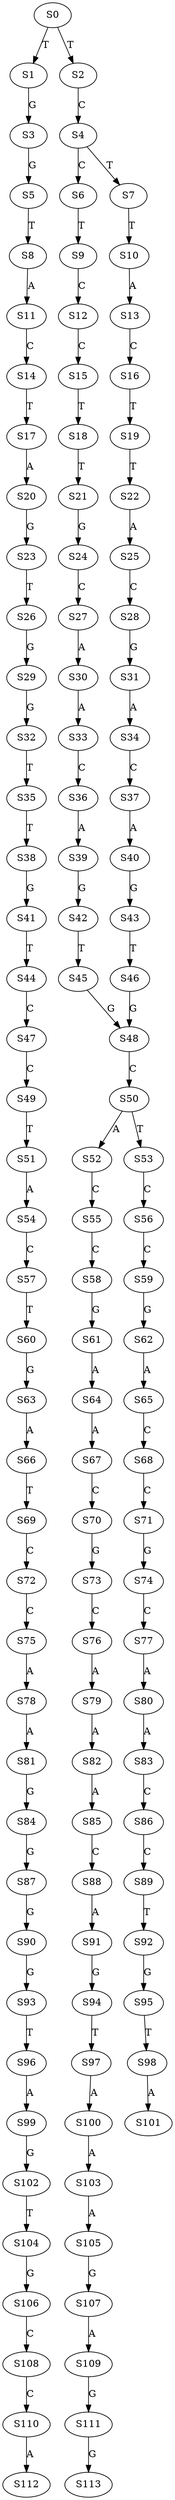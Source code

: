 strict digraph  {
	S0 -> S1 [ label = T ];
	S0 -> S2 [ label = T ];
	S1 -> S3 [ label = G ];
	S2 -> S4 [ label = C ];
	S3 -> S5 [ label = G ];
	S4 -> S6 [ label = C ];
	S4 -> S7 [ label = T ];
	S5 -> S8 [ label = T ];
	S6 -> S9 [ label = T ];
	S7 -> S10 [ label = T ];
	S8 -> S11 [ label = A ];
	S9 -> S12 [ label = C ];
	S10 -> S13 [ label = A ];
	S11 -> S14 [ label = C ];
	S12 -> S15 [ label = C ];
	S13 -> S16 [ label = C ];
	S14 -> S17 [ label = T ];
	S15 -> S18 [ label = T ];
	S16 -> S19 [ label = T ];
	S17 -> S20 [ label = A ];
	S18 -> S21 [ label = T ];
	S19 -> S22 [ label = T ];
	S20 -> S23 [ label = G ];
	S21 -> S24 [ label = G ];
	S22 -> S25 [ label = A ];
	S23 -> S26 [ label = T ];
	S24 -> S27 [ label = C ];
	S25 -> S28 [ label = C ];
	S26 -> S29 [ label = G ];
	S27 -> S30 [ label = A ];
	S28 -> S31 [ label = G ];
	S29 -> S32 [ label = G ];
	S30 -> S33 [ label = A ];
	S31 -> S34 [ label = A ];
	S32 -> S35 [ label = T ];
	S33 -> S36 [ label = C ];
	S34 -> S37 [ label = C ];
	S35 -> S38 [ label = T ];
	S36 -> S39 [ label = A ];
	S37 -> S40 [ label = A ];
	S38 -> S41 [ label = G ];
	S39 -> S42 [ label = G ];
	S40 -> S43 [ label = G ];
	S41 -> S44 [ label = T ];
	S42 -> S45 [ label = T ];
	S43 -> S46 [ label = T ];
	S44 -> S47 [ label = C ];
	S45 -> S48 [ label = G ];
	S46 -> S48 [ label = G ];
	S47 -> S49 [ label = C ];
	S48 -> S50 [ label = C ];
	S49 -> S51 [ label = T ];
	S50 -> S52 [ label = A ];
	S50 -> S53 [ label = T ];
	S51 -> S54 [ label = A ];
	S52 -> S55 [ label = C ];
	S53 -> S56 [ label = C ];
	S54 -> S57 [ label = C ];
	S55 -> S58 [ label = C ];
	S56 -> S59 [ label = C ];
	S57 -> S60 [ label = T ];
	S58 -> S61 [ label = G ];
	S59 -> S62 [ label = G ];
	S60 -> S63 [ label = G ];
	S61 -> S64 [ label = A ];
	S62 -> S65 [ label = A ];
	S63 -> S66 [ label = A ];
	S64 -> S67 [ label = A ];
	S65 -> S68 [ label = C ];
	S66 -> S69 [ label = T ];
	S67 -> S70 [ label = C ];
	S68 -> S71 [ label = C ];
	S69 -> S72 [ label = C ];
	S70 -> S73 [ label = G ];
	S71 -> S74 [ label = G ];
	S72 -> S75 [ label = C ];
	S73 -> S76 [ label = C ];
	S74 -> S77 [ label = C ];
	S75 -> S78 [ label = A ];
	S76 -> S79 [ label = A ];
	S77 -> S80 [ label = A ];
	S78 -> S81 [ label = A ];
	S79 -> S82 [ label = A ];
	S80 -> S83 [ label = A ];
	S81 -> S84 [ label = G ];
	S82 -> S85 [ label = A ];
	S83 -> S86 [ label = C ];
	S84 -> S87 [ label = G ];
	S85 -> S88 [ label = C ];
	S86 -> S89 [ label = C ];
	S87 -> S90 [ label = G ];
	S88 -> S91 [ label = A ];
	S89 -> S92 [ label = T ];
	S90 -> S93 [ label = G ];
	S91 -> S94 [ label = G ];
	S92 -> S95 [ label = G ];
	S93 -> S96 [ label = T ];
	S94 -> S97 [ label = T ];
	S95 -> S98 [ label = T ];
	S96 -> S99 [ label = A ];
	S97 -> S100 [ label = A ];
	S98 -> S101 [ label = A ];
	S99 -> S102 [ label = G ];
	S100 -> S103 [ label = A ];
	S102 -> S104 [ label = T ];
	S103 -> S105 [ label = A ];
	S104 -> S106 [ label = G ];
	S105 -> S107 [ label = G ];
	S106 -> S108 [ label = C ];
	S107 -> S109 [ label = A ];
	S108 -> S110 [ label = C ];
	S109 -> S111 [ label = G ];
	S110 -> S112 [ label = A ];
	S111 -> S113 [ label = G ];
}
